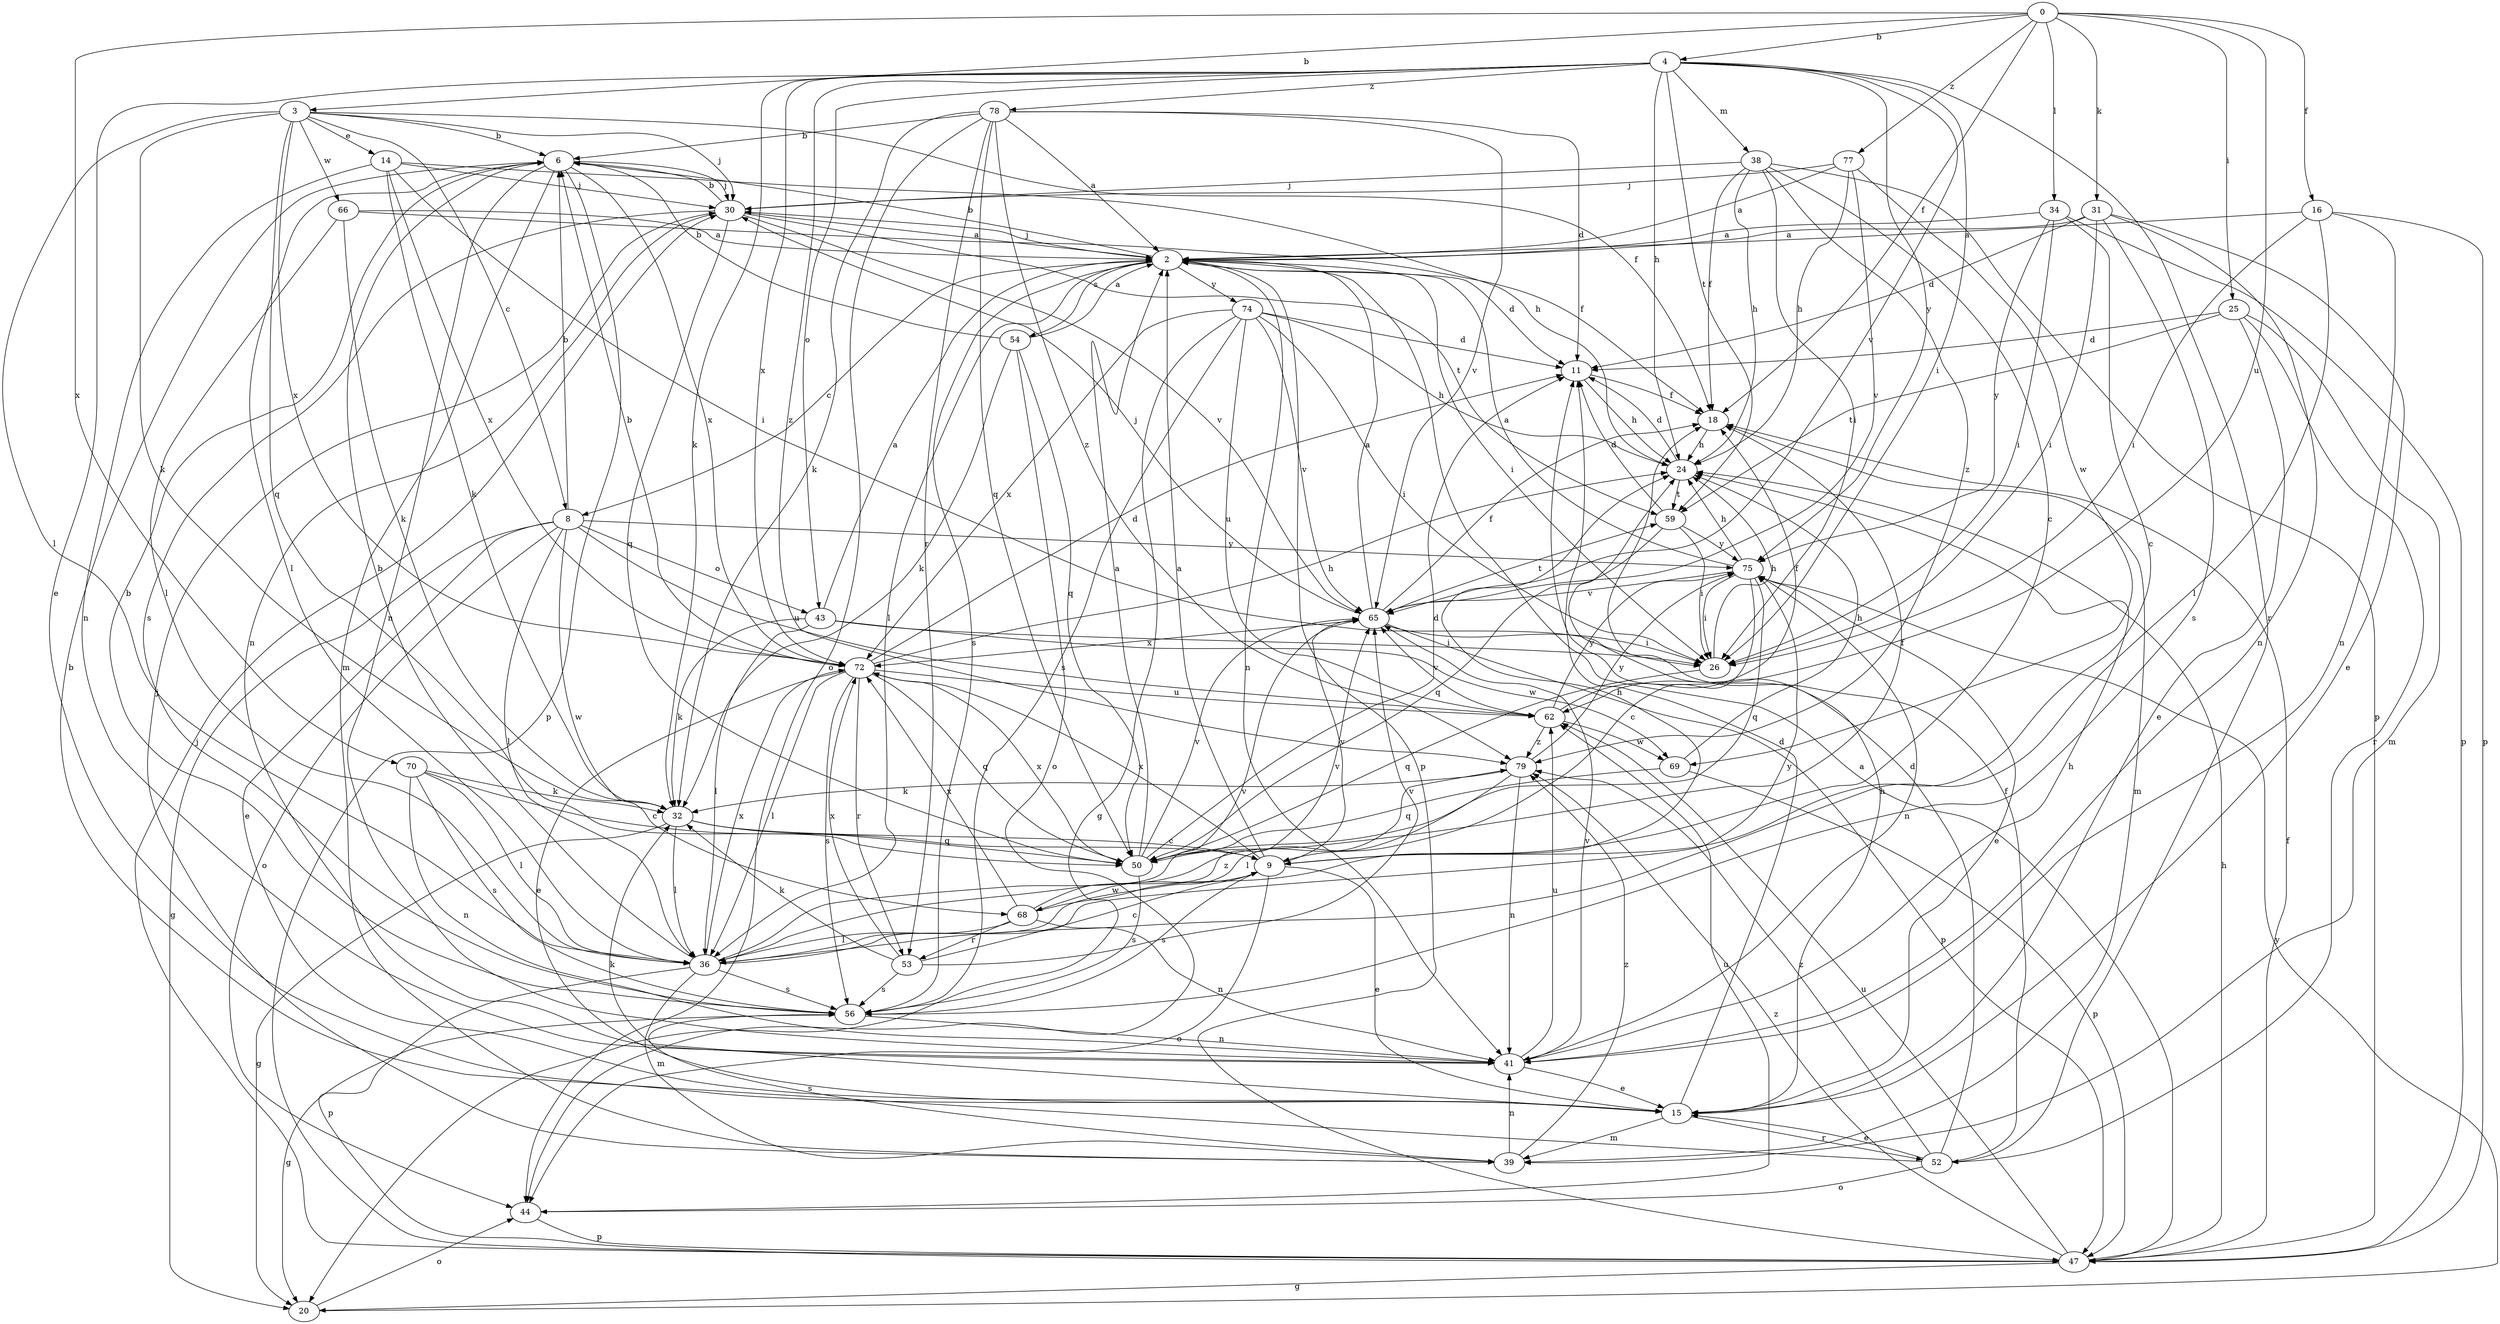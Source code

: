 strict digraph  {
0;
2;
3;
4;
6;
8;
9;
11;
14;
15;
16;
18;
20;
24;
25;
26;
30;
31;
32;
34;
36;
38;
39;
41;
43;
44;
47;
50;
52;
53;
54;
56;
59;
62;
65;
66;
68;
69;
70;
72;
74;
75;
77;
78;
79;
0 -> 3  [label=b];
0 -> 4  [label=b];
0 -> 16  [label=f];
0 -> 18  [label=f];
0 -> 25  [label=i];
0 -> 31  [label=k];
0 -> 34  [label=l];
0 -> 62  [label=u];
0 -> 70  [label=x];
0 -> 77  [label=z];
2 -> 6  [label=b];
2 -> 8  [label=c];
2 -> 11  [label=d];
2 -> 26  [label=i];
2 -> 30  [label=j];
2 -> 36  [label=l];
2 -> 41  [label=n];
2 -> 47  [label=p];
2 -> 54  [label=s];
2 -> 56  [label=s];
2 -> 74  [label=y];
3 -> 6  [label=b];
3 -> 8  [label=c];
3 -> 14  [label=e];
3 -> 18  [label=f];
3 -> 30  [label=j];
3 -> 32  [label=k];
3 -> 36  [label=l];
3 -> 50  [label=q];
3 -> 66  [label=w];
3 -> 72  [label=x];
4 -> 15  [label=e];
4 -> 24  [label=h];
4 -> 26  [label=i];
4 -> 32  [label=k];
4 -> 38  [label=m];
4 -> 43  [label=o];
4 -> 52  [label=r];
4 -> 59  [label=t];
4 -> 65  [label=v];
4 -> 72  [label=x];
4 -> 75  [label=y];
4 -> 78  [label=z];
4 -> 79  [label=z];
6 -> 30  [label=j];
6 -> 36  [label=l];
6 -> 39  [label=m];
6 -> 41  [label=n];
6 -> 47  [label=p];
6 -> 72  [label=x];
8 -> 6  [label=b];
8 -> 15  [label=e];
8 -> 20  [label=g];
8 -> 36  [label=l];
8 -> 43  [label=o];
8 -> 44  [label=o];
8 -> 62  [label=u];
8 -> 68  [label=w];
8 -> 75  [label=y];
9 -> 2  [label=a];
9 -> 15  [label=e];
9 -> 44  [label=o];
9 -> 56  [label=s];
9 -> 65  [label=v];
9 -> 68  [label=w];
9 -> 72  [label=x];
11 -> 18  [label=f];
11 -> 24  [label=h];
14 -> 24  [label=h];
14 -> 26  [label=i];
14 -> 30  [label=j];
14 -> 32  [label=k];
14 -> 41  [label=n];
14 -> 72  [label=x];
15 -> 11  [label=d];
15 -> 24  [label=h];
15 -> 32  [label=k];
15 -> 39  [label=m];
15 -> 52  [label=r];
16 -> 2  [label=a];
16 -> 26  [label=i];
16 -> 36  [label=l];
16 -> 41  [label=n];
16 -> 47  [label=p];
18 -> 24  [label=h];
18 -> 39  [label=m];
20 -> 44  [label=o];
20 -> 75  [label=y];
24 -> 11  [label=d];
24 -> 59  [label=t];
25 -> 11  [label=d];
25 -> 15  [label=e];
25 -> 39  [label=m];
25 -> 52  [label=r];
25 -> 59  [label=t];
26 -> 24  [label=h];
26 -> 50  [label=q];
30 -> 2  [label=a];
30 -> 6  [label=b];
30 -> 41  [label=n];
30 -> 50  [label=q];
30 -> 56  [label=s];
30 -> 59  [label=t];
30 -> 65  [label=v];
31 -> 2  [label=a];
31 -> 11  [label=d];
31 -> 15  [label=e];
31 -> 26  [label=i];
31 -> 41  [label=n];
31 -> 56  [label=s];
32 -> 9  [label=c];
32 -> 20  [label=g];
32 -> 36  [label=l];
32 -> 50  [label=q];
34 -> 2  [label=a];
34 -> 9  [label=c];
34 -> 26  [label=i];
34 -> 47  [label=p];
34 -> 75  [label=y];
36 -> 6  [label=b];
36 -> 39  [label=m];
36 -> 47  [label=p];
36 -> 56  [label=s];
36 -> 65  [label=v];
36 -> 72  [label=x];
36 -> 75  [label=y];
36 -> 79  [label=z];
38 -> 9  [label=c];
38 -> 18  [label=f];
38 -> 24  [label=h];
38 -> 26  [label=i];
38 -> 30  [label=j];
38 -> 47  [label=p];
38 -> 79  [label=z];
39 -> 30  [label=j];
39 -> 41  [label=n];
39 -> 56  [label=s];
39 -> 79  [label=z];
41 -> 15  [label=e];
41 -> 24  [label=h];
41 -> 62  [label=u];
41 -> 65  [label=v];
43 -> 2  [label=a];
43 -> 26  [label=i];
43 -> 32  [label=k];
43 -> 36  [label=l];
43 -> 69  [label=w];
44 -> 47  [label=p];
44 -> 62  [label=u];
47 -> 2  [label=a];
47 -> 18  [label=f];
47 -> 20  [label=g];
47 -> 24  [label=h];
47 -> 30  [label=j];
47 -> 62  [label=u];
47 -> 79  [label=z];
50 -> 2  [label=a];
50 -> 11  [label=d];
50 -> 18  [label=f];
50 -> 56  [label=s];
50 -> 65  [label=v];
50 -> 72  [label=x];
52 -> 6  [label=b];
52 -> 11  [label=d];
52 -> 15  [label=e];
52 -> 18  [label=f];
52 -> 44  [label=o];
52 -> 79  [label=z];
53 -> 9  [label=c];
53 -> 32  [label=k];
53 -> 56  [label=s];
53 -> 65  [label=v];
53 -> 72  [label=x];
54 -> 2  [label=a];
54 -> 6  [label=b];
54 -> 32  [label=k];
54 -> 44  [label=o];
54 -> 50  [label=q];
56 -> 6  [label=b];
56 -> 20  [label=g];
56 -> 41  [label=n];
59 -> 11  [label=d];
59 -> 26  [label=i];
59 -> 50  [label=q];
59 -> 75  [label=y];
62 -> 18  [label=f];
62 -> 65  [label=v];
62 -> 69  [label=w];
62 -> 75  [label=y];
62 -> 79  [label=z];
65 -> 2  [label=a];
65 -> 18  [label=f];
65 -> 26  [label=i];
65 -> 30  [label=j];
65 -> 47  [label=p];
65 -> 59  [label=t];
65 -> 72  [label=x];
66 -> 2  [label=a];
66 -> 18  [label=f];
66 -> 32  [label=k];
66 -> 36  [label=l];
68 -> 24  [label=h];
68 -> 36  [label=l];
68 -> 41  [label=n];
68 -> 53  [label=r];
68 -> 65  [label=v];
68 -> 72  [label=x];
69 -> 24  [label=h];
69 -> 47  [label=p];
69 -> 50  [label=q];
70 -> 9  [label=c];
70 -> 32  [label=k];
70 -> 36  [label=l];
70 -> 41  [label=n];
70 -> 56  [label=s];
72 -> 6  [label=b];
72 -> 11  [label=d];
72 -> 15  [label=e];
72 -> 24  [label=h];
72 -> 36  [label=l];
72 -> 50  [label=q];
72 -> 53  [label=r];
72 -> 56  [label=s];
72 -> 62  [label=u];
74 -> 11  [label=d];
74 -> 20  [label=g];
74 -> 24  [label=h];
74 -> 26  [label=i];
74 -> 56  [label=s];
74 -> 62  [label=u];
74 -> 65  [label=v];
74 -> 72  [label=x];
75 -> 2  [label=a];
75 -> 9  [label=c];
75 -> 15  [label=e];
75 -> 24  [label=h];
75 -> 26  [label=i];
75 -> 41  [label=n];
75 -> 50  [label=q];
75 -> 65  [label=v];
77 -> 2  [label=a];
77 -> 24  [label=h];
77 -> 30  [label=j];
77 -> 65  [label=v];
77 -> 69  [label=w];
78 -> 2  [label=a];
78 -> 6  [label=b];
78 -> 11  [label=d];
78 -> 32  [label=k];
78 -> 44  [label=o];
78 -> 50  [label=q];
78 -> 53  [label=r];
78 -> 65  [label=v];
78 -> 79  [label=z];
79 -> 32  [label=k];
79 -> 36  [label=l];
79 -> 41  [label=n];
79 -> 75  [label=y];
}
